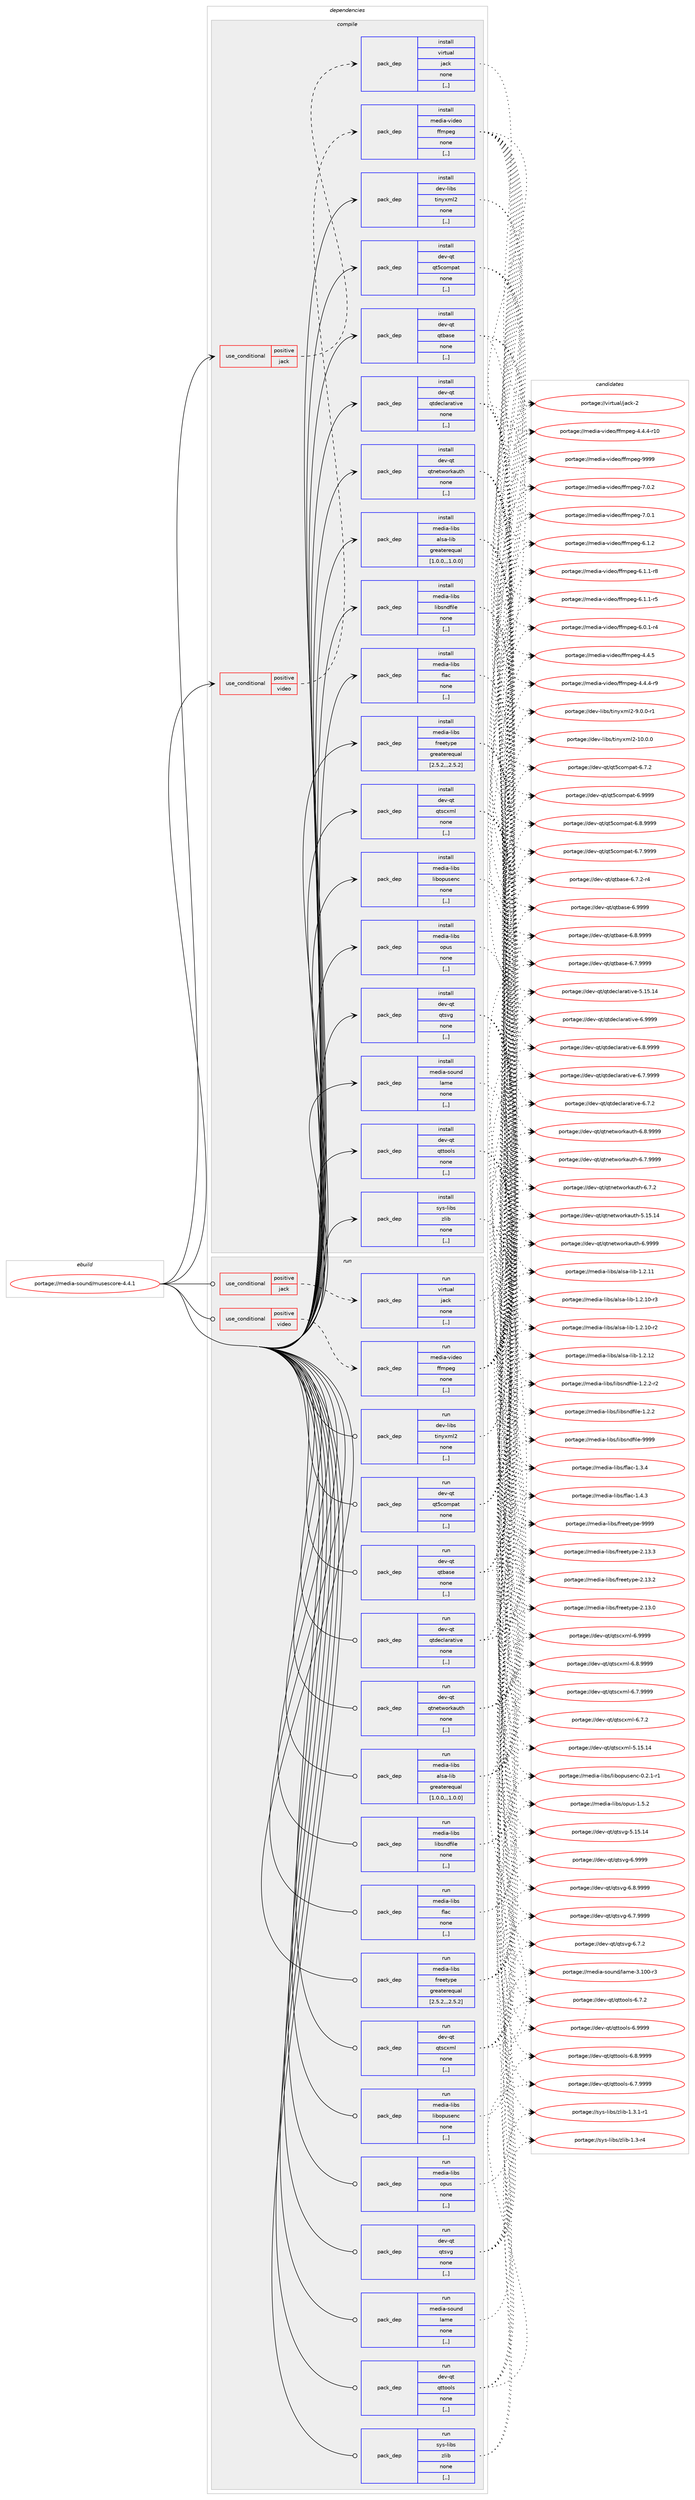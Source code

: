digraph prolog {

# *************
# Graph options
# *************

newrank=true;
concentrate=true;
compound=true;
graph [rankdir=LR,fontname=Helvetica,fontsize=10,ranksep=1.5];#, ranksep=2.5, nodesep=0.2];
edge  [arrowhead=vee];
node  [fontname=Helvetica,fontsize=10];

# **********
# The ebuild
# **********

subgraph cluster_leftcol {
color=gray;
label=<<i>ebuild</i>>;
id [label="portage://media-sound/musescore-4.4.1", color=red, width=4, href="../media-sound/musescore-4.4.1.svg"];
}

# ****************
# The dependencies
# ****************

subgraph cluster_midcol {
color=gray;
label=<<i>dependencies</i>>;
subgraph cluster_compile {
fillcolor="#eeeeee";
style=filled;
label=<<i>compile</i>>;
subgraph cond214345 {
dependency828699 [label=<<TABLE BORDER="0" CELLBORDER="1" CELLSPACING="0" CELLPADDING="4"><TR><TD ROWSPAN="3" CELLPADDING="10">use_conditional</TD></TR><TR><TD>positive</TD></TR><TR><TD>jack</TD></TR></TABLE>>, shape=none, color=red];
subgraph pack608122 {
dependency828700 [label=<<TABLE BORDER="0" CELLBORDER="1" CELLSPACING="0" CELLPADDING="4" WIDTH="220"><TR><TD ROWSPAN="6" CELLPADDING="30">pack_dep</TD></TR><TR><TD WIDTH="110">install</TD></TR><TR><TD>virtual</TD></TR><TR><TD>jack</TD></TR><TR><TD>none</TD></TR><TR><TD>[,,]</TD></TR></TABLE>>, shape=none, color=blue];
}
dependency828699:e -> dependency828700:w [weight=20,style="dashed",arrowhead="vee"];
}
id:e -> dependency828699:w [weight=20,style="solid",arrowhead="vee"];
subgraph cond214346 {
dependency828701 [label=<<TABLE BORDER="0" CELLBORDER="1" CELLSPACING="0" CELLPADDING="4"><TR><TD ROWSPAN="3" CELLPADDING="10">use_conditional</TD></TR><TR><TD>positive</TD></TR><TR><TD>video</TD></TR></TABLE>>, shape=none, color=red];
subgraph pack608123 {
dependency828702 [label=<<TABLE BORDER="0" CELLBORDER="1" CELLSPACING="0" CELLPADDING="4" WIDTH="220"><TR><TD ROWSPAN="6" CELLPADDING="30">pack_dep</TD></TR><TR><TD WIDTH="110">install</TD></TR><TR><TD>media-video</TD></TR><TR><TD>ffmpeg</TD></TR><TR><TD>none</TD></TR><TR><TD>[,,]</TD></TR></TABLE>>, shape=none, color=blue];
}
dependency828701:e -> dependency828702:w [weight=20,style="dashed",arrowhead="vee"];
}
id:e -> dependency828701:w [weight=20,style="solid",arrowhead="vee"];
subgraph pack608124 {
dependency828703 [label=<<TABLE BORDER="0" CELLBORDER="1" CELLSPACING="0" CELLPADDING="4" WIDTH="220"><TR><TD ROWSPAN="6" CELLPADDING="30">pack_dep</TD></TR><TR><TD WIDTH="110">install</TD></TR><TR><TD>dev-libs</TD></TR><TR><TD>tinyxml2</TD></TR><TR><TD>none</TD></TR><TR><TD>[,,]</TD></TR></TABLE>>, shape=none, color=blue];
}
id:e -> dependency828703:w [weight=20,style="solid",arrowhead="vee"];
subgraph pack608125 {
dependency828704 [label=<<TABLE BORDER="0" CELLBORDER="1" CELLSPACING="0" CELLPADDING="4" WIDTH="220"><TR><TD ROWSPAN="6" CELLPADDING="30">pack_dep</TD></TR><TR><TD WIDTH="110">install</TD></TR><TR><TD>dev-qt</TD></TR><TR><TD>qt5compat</TD></TR><TR><TD>none</TD></TR><TR><TD>[,,]</TD></TR></TABLE>>, shape=none, color=blue];
}
id:e -> dependency828704:w [weight=20,style="solid",arrowhead="vee"];
subgraph pack608126 {
dependency828705 [label=<<TABLE BORDER="0" CELLBORDER="1" CELLSPACING="0" CELLPADDING="4" WIDTH="220"><TR><TD ROWSPAN="6" CELLPADDING="30">pack_dep</TD></TR><TR><TD WIDTH="110">install</TD></TR><TR><TD>dev-qt</TD></TR><TR><TD>qtbase</TD></TR><TR><TD>none</TD></TR><TR><TD>[,,]</TD></TR></TABLE>>, shape=none, color=blue];
}
id:e -> dependency828705:w [weight=20,style="solid",arrowhead="vee"];
subgraph pack608127 {
dependency828706 [label=<<TABLE BORDER="0" CELLBORDER="1" CELLSPACING="0" CELLPADDING="4" WIDTH="220"><TR><TD ROWSPAN="6" CELLPADDING="30">pack_dep</TD></TR><TR><TD WIDTH="110">install</TD></TR><TR><TD>dev-qt</TD></TR><TR><TD>qtdeclarative</TD></TR><TR><TD>none</TD></TR><TR><TD>[,,]</TD></TR></TABLE>>, shape=none, color=blue];
}
id:e -> dependency828706:w [weight=20,style="solid",arrowhead="vee"];
subgraph pack608128 {
dependency828707 [label=<<TABLE BORDER="0" CELLBORDER="1" CELLSPACING="0" CELLPADDING="4" WIDTH="220"><TR><TD ROWSPAN="6" CELLPADDING="30">pack_dep</TD></TR><TR><TD WIDTH="110">install</TD></TR><TR><TD>dev-qt</TD></TR><TR><TD>qtnetworkauth</TD></TR><TR><TD>none</TD></TR><TR><TD>[,,]</TD></TR></TABLE>>, shape=none, color=blue];
}
id:e -> dependency828707:w [weight=20,style="solid",arrowhead="vee"];
subgraph pack608129 {
dependency828708 [label=<<TABLE BORDER="0" CELLBORDER="1" CELLSPACING="0" CELLPADDING="4" WIDTH="220"><TR><TD ROWSPAN="6" CELLPADDING="30">pack_dep</TD></TR><TR><TD WIDTH="110">install</TD></TR><TR><TD>dev-qt</TD></TR><TR><TD>qtscxml</TD></TR><TR><TD>none</TD></TR><TR><TD>[,,]</TD></TR></TABLE>>, shape=none, color=blue];
}
id:e -> dependency828708:w [weight=20,style="solid",arrowhead="vee"];
subgraph pack608130 {
dependency828709 [label=<<TABLE BORDER="0" CELLBORDER="1" CELLSPACING="0" CELLPADDING="4" WIDTH="220"><TR><TD ROWSPAN="6" CELLPADDING="30">pack_dep</TD></TR><TR><TD WIDTH="110">install</TD></TR><TR><TD>dev-qt</TD></TR><TR><TD>qtsvg</TD></TR><TR><TD>none</TD></TR><TR><TD>[,,]</TD></TR></TABLE>>, shape=none, color=blue];
}
id:e -> dependency828709:w [weight=20,style="solid",arrowhead="vee"];
subgraph pack608131 {
dependency828710 [label=<<TABLE BORDER="0" CELLBORDER="1" CELLSPACING="0" CELLPADDING="4" WIDTH="220"><TR><TD ROWSPAN="6" CELLPADDING="30">pack_dep</TD></TR><TR><TD WIDTH="110">install</TD></TR><TR><TD>dev-qt</TD></TR><TR><TD>qttools</TD></TR><TR><TD>none</TD></TR><TR><TD>[,,]</TD></TR></TABLE>>, shape=none, color=blue];
}
id:e -> dependency828710:w [weight=20,style="solid",arrowhead="vee"];
subgraph pack608132 {
dependency828711 [label=<<TABLE BORDER="0" CELLBORDER="1" CELLSPACING="0" CELLPADDING="4" WIDTH="220"><TR><TD ROWSPAN="6" CELLPADDING="30">pack_dep</TD></TR><TR><TD WIDTH="110">install</TD></TR><TR><TD>media-libs</TD></TR><TR><TD>alsa-lib</TD></TR><TR><TD>greaterequal</TD></TR><TR><TD>[1.0.0,,,1.0.0]</TD></TR></TABLE>>, shape=none, color=blue];
}
id:e -> dependency828711:w [weight=20,style="solid",arrowhead="vee"];
subgraph pack608133 {
dependency828712 [label=<<TABLE BORDER="0" CELLBORDER="1" CELLSPACING="0" CELLPADDING="4" WIDTH="220"><TR><TD ROWSPAN="6" CELLPADDING="30">pack_dep</TD></TR><TR><TD WIDTH="110">install</TD></TR><TR><TD>media-libs</TD></TR><TR><TD>flac</TD></TR><TR><TD>none</TD></TR><TR><TD>[,,]</TD></TR></TABLE>>, shape=none, color=blue];
}
id:e -> dependency828712:w [weight=20,style="solid",arrowhead="vee"];
subgraph pack608134 {
dependency828713 [label=<<TABLE BORDER="0" CELLBORDER="1" CELLSPACING="0" CELLPADDING="4" WIDTH="220"><TR><TD ROWSPAN="6" CELLPADDING="30">pack_dep</TD></TR><TR><TD WIDTH="110">install</TD></TR><TR><TD>media-libs</TD></TR><TR><TD>freetype</TD></TR><TR><TD>greaterequal</TD></TR><TR><TD>[2.5.2,,,2.5.2]</TD></TR></TABLE>>, shape=none, color=blue];
}
id:e -> dependency828713:w [weight=20,style="solid",arrowhead="vee"];
subgraph pack608135 {
dependency828714 [label=<<TABLE BORDER="0" CELLBORDER="1" CELLSPACING="0" CELLPADDING="4" WIDTH="220"><TR><TD ROWSPAN="6" CELLPADDING="30">pack_dep</TD></TR><TR><TD WIDTH="110">install</TD></TR><TR><TD>media-libs</TD></TR><TR><TD>libopusenc</TD></TR><TR><TD>none</TD></TR><TR><TD>[,,]</TD></TR></TABLE>>, shape=none, color=blue];
}
id:e -> dependency828714:w [weight=20,style="solid",arrowhead="vee"];
subgraph pack608136 {
dependency828715 [label=<<TABLE BORDER="0" CELLBORDER="1" CELLSPACING="0" CELLPADDING="4" WIDTH="220"><TR><TD ROWSPAN="6" CELLPADDING="30">pack_dep</TD></TR><TR><TD WIDTH="110">install</TD></TR><TR><TD>media-libs</TD></TR><TR><TD>libsndfile</TD></TR><TR><TD>none</TD></TR><TR><TD>[,,]</TD></TR></TABLE>>, shape=none, color=blue];
}
id:e -> dependency828715:w [weight=20,style="solid",arrowhead="vee"];
subgraph pack608137 {
dependency828716 [label=<<TABLE BORDER="0" CELLBORDER="1" CELLSPACING="0" CELLPADDING="4" WIDTH="220"><TR><TD ROWSPAN="6" CELLPADDING="30">pack_dep</TD></TR><TR><TD WIDTH="110">install</TD></TR><TR><TD>media-libs</TD></TR><TR><TD>opus</TD></TR><TR><TD>none</TD></TR><TR><TD>[,,]</TD></TR></TABLE>>, shape=none, color=blue];
}
id:e -> dependency828716:w [weight=20,style="solid",arrowhead="vee"];
subgraph pack608138 {
dependency828717 [label=<<TABLE BORDER="0" CELLBORDER="1" CELLSPACING="0" CELLPADDING="4" WIDTH="220"><TR><TD ROWSPAN="6" CELLPADDING="30">pack_dep</TD></TR><TR><TD WIDTH="110">install</TD></TR><TR><TD>media-sound</TD></TR><TR><TD>lame</TD></TR><TR><TD>none</TD></TR><TR><TD>[,,]</TD></TR></TABLE>>, shape=none, color=blue];
}
id:e -> dependency828717:w [weight=20,style="solid",arrowhead="vee"];
subgraph pack608139 {
dependency828718 [label=<<TABLE BORDER="0" CELLBORDER="1" CELLSPACING="0" CELLPADDING="4" WIDTH="220"><TR><TD ROWSPAN="6" CELLPADDING="30">pack_dep</TD></TR><TR><TD WIDTH="110">install</TD></TR><TR><TD>sys-libs</TD></TR><TR><TD>zlib</TD></TR><TR><TD>none</TD></TR><TR><TD>[,,]</TD></TR></TABLE>>, shape=none, color=blue];
}
id:e -> dependency828718:w [weight=20,style="solid",arrowhead="vee"];
}
subgraph cluster_compileandrun {
fillcolor="#eeeeee";
style=filled;
label=<<i>compile and run</i>>;
}
subgraph cluster_run {
fillcolor="#eeeeee";
style=filled;
label=<<i>run</i>>;
subgraph cond214347 {
dependency828719 [label=<<TABLE BORDER="0" CELLBORDER="1" CELLSPACING="0" CELLPADDING="4"><TR><TD ROWSPAN="3" CELLPADDING="10">use_conditional</TD></TR><TR><TD>positive</TD></TR><TR><TD>jack</TD></TR></TABLE>>, shape=none, color=red];
subgraph pack608140 {
dependency828720 [label=<<TABLE BORDER="0" CELLBORDER="1" CELLSPACING="0" CELLPADDING="4" WIDTH="220"><TR><TD ROWSPAN="6" CELLPADDING="30">pack_dep</TD></TR><TR><TD WIDTH="110">run</TD></TR><TR><TD>virtual</TD></TR><TR><TD>jack</TD></TR><TR><TD>none</TD></TR><TR><TD>[,,]</TD></TR></TABLE>>, shape=none, color=blue];
}
dependency828719:e -> dependency828720:w [weight=20,style="dashed",arrowhead="vee"];
}
id:e -> dependency828719:w [weight=20,style="solid",arrowhead="odot"];
subgraph cond214348 {
dependency828721 [label=<<TABLE BORDER="0" CELLBORDER="1" CELLSPACING="0" CELLPADDING="4"><TR><TD ROWSPAN="3" CELLPADDING="10">use_conditional</TD></TR><TR><TD>positive</TD></TR><TR><TD>video</TD></TR></TABLE>>, shape=none, color=red];
subgraph pack608141 {
dependency828722 [label=<<TABLE BORDER="0" CELLBORDER="1" CELLSPACING="0" CELLPADDING="4" WIDTH="220"><TR><TD ROWSPAN="6" CELLPADDING="30">pack_dep</TD></TR><TR><TD WIDTH="110">run</TD></TR><TR><TD>media-video</TD></TR><TR><TD>ffmpeg</TD></TR><TR><TD>none</TD></TR><TR><TD>[,,]</TD></TR></TABLE>>, shape=none, color=blue];
}
dependency828721:e -> dependency828722:w [weight=20,style="dashed",arrowhead="vee"];
}
id:e -> dependency828721:w [weight=20,style="solid",arrowhead="odot"];
subgraph pack608142 {
dependency828723 [label=<<TABLE BORDER="0" CELLBORDER="1" CELLSPACING="0" CELLPADDING="4" WIDTH="220"><TR><TD ROWSPAN="6" CELLPADDING="30">pack_dep</TD></TR><TR><TD WIDTH="110">run</TD></TR><TR><TD>dev-libs</TD></TR><TR><TD>tinyxml2</TD></TR><TR><TD>none</TD></TR><TR><TD>[,,]</TD></TR></TABLE>>, shape=none, color=blue];
}
id:e -> dependency828723:w [weight=20,style="solid",arrowhead="odot"];
subgraph pack608143 {
dependency828724 [label=<<TABLE BORDER="0" CELLBORDER="1" CELLSPACING="0" CELLPADDING="4" WIDTH="220"><TR><TD ROWSPAN="6" CELLPADDING="30">pack_dep</TD></TR><TR><TD WIDTH="110">run</TD></TR><TR><TD>dev-qt</TD></TR><TR><TD>qt5compat</TD></TR><TR><TD>none</TD></TR><TR><TD>[,,]</TD></TR></TABLE>>, shape=none, color=blue];
}
id:e -> dependency828724:w [weight=20,style="solid",arrowhead="odot"];
subgraph pack608144 {
dependency828725 [label=<<TABLE BORDER="0" CELLBORDER="1" CELLSPACING="0" CELLPADDING="4" WIDTH="220"><TR><TD ROWSPAN="6" CELLPADDING="30">pack_dep</TD></TR><TR><TD WIDTH="110">run</TD></TR><TR><TD>dev-qt</TD></TR><TR><TD>qtbase</TD></TR><TR><TD>none</TD></TR><TR><TD>[,,]</TD></TR></TABLE>>, shape=none, color=blue];
}
id:e -> dependency828725:w [weight=20,style="solid",arrowhead="odot"];
subgraph pack608145 {
dependency828726 [label=<<TABLE BORDER="0" CELLBORDER="1" CELLSPACING="0" CELLPADDING="4" WIDTH="220"><TR><TD ROWSPAN="6" CELLPADDING="30">pack_dep</TD></TR><TR><TD WIDTH="110">run</TD></TR><TR><TD>dev-qt</TD></TR><TR><TD>qtdeclarative</TD></TR><TR><TD>none</TD></TR><TR><TD>[,,]</TD></TR></TABLE>>, shape=none, color=blue];
}
id:e -> dependency828726:w [weight=20,style="solid",arrowhead="odot"];
subgraph pack608146 {
dependency828727 [label=<<TABLE BORDER="0" CELLBORDER="1" CELLSPACING="0" CELLPADDING="4" WIDTH="220"><TR><TD ROWSPAN="6" CELLPADDING="30">pack_dep</TD></TR><TR><TD WIDTH="110">run</TD></TR><TR><TD>dev-qt</TD></TR><TR><TD>qtnetworkauth</TD></TR><TR><TD>none</TD></TR><TR><TD>[,,]</TD></TR></TABLE>>, shape=none, color=blue];
}
id:e -> dependency828727:w [weight=20,style="solid",arrowhead="odot"];
subgraph pack608147 {
dependency828728 [label=<<TABLE BORDER="0" CELLBORDER="1" CELLSPACING="0" CELLPADDING="4" WIDTH="220"><TR><TD ROWSPAN="6" CELLPADDING="30">pack_dep</TD></TR><TR><TD WIDTH="110">run</TD></TR><TR><TD>dev-qt</TD></TR><TR><TD>qtscxml</TD></TR><TR><TD>none</TD></TR><TR><TD>[,,]</TD></TR></TABLE>>, shape=none, color=blue];
}
id:e -> dependency828728:w [weight=20,style="solid",arrowhead="odot"];
subgraph pack608148 {
dependency828729 [label=<<TABLE BORDER="0" CELLBORDER="1" CELLSPACING="0" CELLPADDING="4" WIDTH="220"><TR><TD ROWSPAN="6" CELLPADDING="30">pack_dep</TD></TR><TR><TD WIDTH="110">run</TD></TR><TR><TD>dev-qt</TD></TR><TR><TD>qtsvg</TD></TR><TR><TD>none</TD></TR><TR><TD>[,,]</TD></TR></TABLE>>, shape=none, color=blue];
}
id:e -> dependency828729:w [weight=20,style="solid",arrowhead="odot"];
subgraph pack608149 {
dependency828730 [label=<<TABLE BORDER="0" CELLBORDER="1" CELLSPACING="0" CELLPADDING="4" WIDTH="220"><TR><TD ROWSPAN="6" CELLPADDING="30">pack_dep</TD></TR><TR><TD WIDTH="110">run</TD></TR><TR><TD>dev-qt</TD></TR><TR><TD>qttools</TD></TR><TR><TD>none</TD></TR><TR><TD>[,,]</TD></TR></TABLE>>, shape=none, color=blue];
}
id:e -> dependency828730:w [weight=20,style="solid",arrowhead="odot"];
subgraph pack608150 {
dependency828731 [label=<<TABLE BORDER="0" CELLBORDER="1" CELLSPACING="0" CELLPADDING="4" WIDTH="220"><TR><TD ROWSPAN="6" CELLPADDING="30">pack_dep</TD></TR><TR><TD WIDTH="110">run</TD></TR><TR><TD>media-libs</TD></TR><TR><TD>alsa-lib</TD></TR><TR><TD>greaterequal</TD></TR><TR><TD>[1.0.0,,,1.0.0]</TD></TR></TABLE>>, shape=none, color=blue];
}
id:e -> dependency828731:w [weight=20,style="solid",arrowhead="odot"];
subgraph pack608151 {
dependency828732 [label=<<TABLE BORDER="0" CELLBORDER="1" CELLSPACING="0" CELLPADDING="4" WIDTH="220"><TR><TD ROWSPAN="6" CELLPADDING="30">pack_dep</TD></TR><TR><TD WIDTH="110">run</TD></TR><TR><TD>media-libs</TD></TR><TR><TD>flac</TD></TR><TR><TD>none</TD></TR><TR><TD>[,,]</TD></TR></TABLE>>, shape=none, color=blue];
}
id:e -> dependency828732:w [weight=20,style="solid",arrowhead="odot"];
subgraph pack608152 {
dependency828733 [label=<<TABLE BORDER="0" CELLBORDER="1" CELLSPACING="0" CELLPADDING="4" WIDTH="220"><TR><TD ROWSPAN="6" CELLPADDING="30">pack_dep</TD></TR><TR><TD WIDTH="110">run</TD></TR><TR><TD>media-libs</TD></TR><TR><TD>freetype</TD></TR><TR><TD>greaterequal</TD></TR><TR><TD>[2.5.2,,,2.5.2]</TD></TR></TABLE>>, shape=none, color=blue];
}
id:e -> dependency828733:w [weight=20,style="solid",arrowhead="odot"];
subgraph pack608153 {
dependency828734 [label=<<TABLE BORDER="0" CELLBORDER="1" CELLSPACING="0" CELLPADDING="4" WIDTH="220"><TR><TD ROWSPAN="6" CELLPADDING="30">pack_dep</TD></TR><TR><TD WIDTH="110">run</TD></TR><TR><TD>media-libs</TD></TR><TR><TD>libopusenc</TD></TR><TR><TD>none</TD></TR><TR><TD>[,,]</TD></TR></TABLE>>, shape=none, color=blue];
}
id:e -> dependency828734:w [weight=20,style="solid",arrowhead="odot"];
subgraph pack608154 {
dependency828735 [label=<<TABLE BORDER="0" CELLBORDER="1" CELLSPACING="0" CELLPADDING="4" WIDTH="220"><TR><TD ROWSPAN="6" CELLPADDING="30">pack_dep</TD></TR><TR><TD WIDTH="110">run</TD></TR><TR><TD>media-libs</TD></TR><TR><TD>libsndfile</TD></TR><TR><TD>none</TD></TR><TR><TD>[,,]</TD></TR></TABLE>>, shape=none, color=blue];
}
id:e -> dependency828735:w [weight=20,style="solid",arrowhead="odot"];
subgraph pack608155 {
dependency828736 [label=<<TABLE BORDER="0" CELLBORDER="1" CELLSPACING="0" CELLPADDING="4" WIDTH="220"><TR><TD ROWSPAN="6" CELLPADDING="30">pack_dep</TD></TR><TR><TD WIDTH="110">run</TD></TR><TR><TD>media-libs</TD></TR><TR><TD>opus</TD></TR><TR><TD>none</TD></TR><TR><TD>[,,]</TD></TR></TABLE>>, shape=none, color=blue];
}
id:e -> dependency828736:w [weight=20,style="solid",arrowhead="odot"];
subgraph pack608156 {
dependency828737 [label=<<TABLE BORDER="0" CELLBORDER="1" CELLSPACING="0" CELLPADDING="4" WIDTH="220"><TR><TD ROWSPAN="6" CELLPADDING="30">pack_dep</TD></TR><TR><TD WIDTH="110">run</TD></TR><TR><TD>media-sound</TD></TR><TR><TD>lame</TD></TR><TR><TD>none</TD></TR><TR><TD>[,,]</TD></TR></TABLE>>, shape=none, color=blue];
}
id:e -> dependency828737:w [weight=20,style="solid",arrowhead="odot"];
subgraph pack608157 {
dependency828738 [label=<<TABLE BORDER="0" CELLBORDER="1" CELLSPACING="0" CELLPADDING="4" WIDTH="220"><TR><TD ROWSPAN="6" CELLPADDING="30">pack_dep</TD></TR><TR><TD WIDTH="110">run</TD></TR><TR><TD>sys-libs</TD></TR><TR><TD>zlib</TD></TR><TR><TD>none</TD></TR><TR><TD>[,,]</TD></TR></TABLE>>, shape=none, color=blue];
}
id:e -> dependency828738:w [weight=20,style="solid",arrowhead="odot"];
}
}

# **************
# The candidates
# **************

subgraph cluster_choices {
rank=same;
color=gray;
label=<<i>candidates</i>>;

subgraph choice608122 {
color=black;
nodesep=1;
choice118105114116117971084710697991074550 [label="portage://virtual/jack-2", color=red, width=4,href="../virtual/jack-2.svg"];
dependency828700:e -> choice118105114116117971084710697991074550:w [style=dotted,weight="100"];
}
subgraph choice608123 {
color=black;
nodesep=1;
choice1091011001059745118105100101111471021021091121011034557575757 [label="portage://media-video/ffmpeg-9999", color=red, width=4,href="../media-video/ffmpeg-9999.svg"];
choice109101100105974511810510010111147102102109112101103455546484650 [label="portage://media-video/ffmpeg-7.0.2", color=red, width=4,href="../media-video/ffmpeg-7.0.2.svg"];
choice109101100105974511810510010111147102102109112101103455546484649 [label="portage://media-video/ffmpeg-7.0.1", color=red, width=4,href="../media-video/ffmpeg-7.0.1.svg"];
choice109101100105974511810510010111147102102109112101103455446494650 [label="portage://media-video/ffmpeg-6.1.2", color=red, width=4,href="../media-video/ffmpeg-6.1.2.svg"];
choice1091011001059745118105100101111471021021091121011034554464946494511456 [label="portage://media-video/ffmpeg-6.1.1-r8", color=red, width=4,href="../media-video/ffmpeg-6.1.1-r8.svg"];
choice1091011001059745118105100101111471021021091121011034554464946494511453 [label="portage://media-video/ffmpeg-6.1.1-r5", color=red, width=4,href="../media-video/ffmpeg-6.1.1-r5.svg"];
choice1091011001059745118105100101111471021021091121011034554464846494511452 [label="portage://media-video/ffmpeg-6.0.1-r4", color=red, width=4,href="../media-video/ffmpeg-6.0.1-r4.svg"];
choice109101100105974511810510010111147102102109112101103455246524653 [label="portage://media-video/ffmpeg-4.4.5", color=red, width=4,href="../media-video/ffmpeg-4.4.5.svg"];
choice1091011001059745118105100101111471021021091121011034552465246524511457 [label="portage://media-video/ffmpeg-4.4.4-r9", color=red, width=4,href="../media-video/ffmpeg-4.4.4-r9.svg"];
choice109101100105974511810510010111147102102109112101103455246524652451144948 [label="portage://media-video/ffmpeg-4.4.4-r10", color=red, width=4,href="../media-video/ffmpeg-4.4.4-r10.svg"];
dependency828702:e -> choice1091011001059745118105100101111471021021091121011034557575757:w [style=dotted,weight="100"];
dependency828702:e -> choice109101100105974511810510010111147102102109112101103455546484650:w [style=dotted,weight="100"];
dependency828702:e -> choice109101100105974511810510010111147102102109112101103455546484649:w [style=dotted,weight="100"];
dependency828702:e -> choice109101100105974511810510010111147102102109112101103455446494650:w [style=dotted,weight="100"];
dependency828702:e -> choice1091011001059745118105100101111471021021091121011034554464946494511456:w [style=dotted,weight="100"];
dependency828702:e -> choice1091011001059745118105100101111471021021091121011034554464946494511453:w [style=dotted,weight="100"];
dependency828702:e -> choice1091011001059745118105100101111471021021091121011034554464846494511452:w [style=dotted,weight="100"];
dependency828702:e -> choice109101100105974511810510010111147102102109112101103455246524653:w [style=dotted,weight="100"];
dependency828702:e -> choice1091011001059745118105100101111471021021091121011034552465246524511457:w [style=dotted,weight="100"];
dependency828702:e -> choice109101100105974511810510010111147102102109112101103455246524652451144948:w [style=dotted,weight="100"];
}
subgraph choice608124 {
color=black;
nodesep=1;
choice1001011184510810598115471161051101211201091085045494846484648 [label="portage://dev-libs/tinyxml2-10.0.0", color=red, width=4,href="../dev-libs/tinyxml2-10.0.0.svg"];
choice100101118451081059811547116105110121120109108504557464846484511449 [label="portage://dev-libs/tinyxml2-9.0.0-r1", color=red, width=4,href="../dev-libs/tinyxml2-9.0.0-r1.svg"];
dependency828703:e -> choice1001011184510810598115471161051101211201091085045494846484648:w [style=dotted,weight="100"];
dependency828703:e -> choice100101118451081059811547116105110121120109108504557464846484511449:w [style=dotted,weight="100"];
}
subgraph choice608125 {
color=black;
nodesep=1;
choice100101118451131164711311653991111091129711645544657575757 [label="portage://dev-qt/qt5compat-6.9999", color=red, width=4,href="../dev-qt/qt5compat-6.9999.svg"];
choice1001011184511311647113116539911110911297116455446564657575757 [label="portage://dev-qt/qt5compat-6.8.9999", color=red, width=4,href="../dev-qt/qt5compat-6.8.9999.svg"];
choice1001011184511311647113116539911110911297116455446554657575757 [label="portage://dev-qt/qt5compat-6.7.9999", color=red, width=4,href="../dev-qt/qt5compat-6.7.9999.svg"];
choice1001011184511311647113116539911110911297116455446554650 [label="portage://dev-qt/qt5compat-6.7.2", color=red, width=4,href="../dev-qt/qt5compat-6.7.2.svg"];
dependency828704:e -> choice100101118451131164711311653991111091129711645544657575757:w [style=dotted,weight="100"];
dependency828704:e -> choice1001011184511311647113116539911110911297116455446564657575757:w [style=dotted,weight="100"];
dependency828704:e -> choice1001011184511311647113116539911110911297116455446554657575757:w [style=dotted,weight="100"];
dependency828704:e -> choice1001011184511311647113116539911110911297116455446554650:w [style=dotted,weight="100"];
}
subgraph choice608126 {
color=black;
nodesep=1;
choice1001011184511311647113116989711510145544657575757 [label="portage://dev-qt/qtbase-6.9999", color=red, width=4,href="../dev-qt/qtbase-6.9999.svg"];
choice10010111845113116471131169897115101455446564657575757 [label="portage://dev-qt/qtbase-6.8.9999", color=red, width=4,href="../dev-qt/qtbase-6.8.9999.svg"];
choice10010111845113116471131169897115101455446554657575757 [label="portage://dev-qt/qtbase-6.7.9999", color=red, width=4,href="../dev-qt/qtbase-6.7.9999.svg"];
choice100101118451131164711311698971151014554465546504511452 [label="portage://dev-qt/qtbase-6.7.2-r4", color=red, width=4,href="../dev-qt/qtbase-6.7.2-r4.svg"];
dependency828705:e -> choice1001011184511311647113116989711510145544657575757:w [style=dotted,weight="100"];
dependency828705:e -> choice10010111845113116471131169897115101455446564657575757:w [style=dotted,weight="100"];
dependency828705:e -> choice10010111845113116471131169897115101455446554657575757:w [style=dotted,weight="100"];
dependency828705:e -> choice100101118451131164711311698971151014554465546504511452:w [style=dotted,weight="100"];
}
subgraph choice608127 {
color=black;
nodesep=1;
choice100101118451131164711311610010199108971149711610511810145544657575757 [label="portage://dev-qt/qtdeclarative-6.9999", color=red, width=4,href="../dev-qt/qtdeclarative-6.9999.svg"];
choice1001011184511311647113116100101991089711497116105118101455446564657575757 [label="portage://dev-qt/qtdeclarative-6.8.9999", color=red, width=4,href="../dev-qt/qtdeclarative-6.8.9999.svg"];
choice1001011184511311647113116100101991089711497116105118101455446554657575757 [label="portage://dev-qt/qtdeclarative-6.7.9999", color=red, width=4,href="../dev-qt/qtdeclarative-6.7.9999.svg"];
choice1001011184511311647113116100101991089711497116105118101455446554650 [label="portage://dev-qt/qtdeclarative-6.7.2", color=red, width=4,href="../dev-qt/qtdeclarative-6.7.2.svg"];
choice10010111845113116471131161001019910897114971161051181014553464953464952 [label="portage://dev-qt/qtdeclarative-5.15.14", color=red, width=4,href="../dev-qt/qtdeclarative-5.15.14.svg"];
dependency828706:e -> choice100101118451131164711311610010199108971149711610511810145544657575757:w [style=dotted,weight="100"];
dependency828706:e -> choice1001011184511311647113116100101991089711497116105118101455446564657575757:w [style=dotted,weight="100"];
dependency828706:e -> choice1001011184511311647113116100101991089711497116105118101455446554657575757:w [style=dotted,weight="100"];
dependency828706:e -> choice1001011184511311647113116100101991089711497116105118101455446554650:w [style=dotted,weight="100"];
dependency828706:e -> choice10010111845113116471131161001019910897114971161051181014553464953464952:w [style=dotted,weight="100"];
}
subgraph choice608128 {
color=black;
nodesep=1;
choice10010111845113116471131161101011161191111141079711711610445544657575757 [label="portage://dev-qt/qtnetworkauth-6.9999", color=red, width=4,href="../dev-qt/qtnetworkauth-6.9999.svg"];
choice100101118451131164711311611010111611911111410797117116104455446564657575757 [label="portage://dev-qt/qtnetworkauth-6.8.9999", color=red, width=4,href="../dev-qt/qtnetworkauth-6.8.9999.svg"];
choice100101118451131164711311611010111611911111410797117116104455446554657575757 [label="portage://dev-qt/qtnetworkauth-6.7.9999", color=red, width=4,href="../dev-qt/qtnetworkauth-6.7.9999.svg"];
choice100101118451131164711311611010111611911111410797117116104455446554650 [label="portage://dev-qt/qtnetworkauth-6.7.2", color=red, width=4,href="../dev-qt/qtnetworkauth-6.7.2.svg"];
choice1001011184511311647113116110101116119111114107971171161044553464953464952 [label="portage://dev-qt/qtnetworkauth-5.15.14", color=red, width=4,href="../dev-qt/qtnetworkauth-5.15.14.svg"];
dependency828707:e -> choice10010111845113116471131161101011161191111141079711711610445544657575757:w [style=dotted,weight="100"];
dependency828707:e -> choice100101118451131164711311611010111611911111410797117116104455446564657575757:w [style=dotted,weight="100"];
dependency828707:e -> choice100101118451131164711311611010111611911111410797117116104455446554657575757:w [style=dotted,weight="100"];
dependency828707:e -> choice100101118451131164711311611010111611911111410797117116104455446554650:w [style=dotted,weight="100"];
dependency828707:e -> choice1001011184511311647113116110101116119111114107971171161044553464953464952:w [style=dotted,weight="100"];
}
subgraph choice608129 {
color=black;
nodesep=1;
choice10010111845113116471131161159912010910845544657575757 [label="portage://dev-qt/qtscxml-6.9999", color=red, width=4,href="../dev-qt/qtscxml-6.9999.svg"];
choice100101118451131164711311611599120109108455446564657575757 [label="portage://dev-qt/qtscxml-6.8.9999", color=red, width=4,href="../dev-qt/qtscxml-6.8.9999.svg"];
choice100101118451131164711311611599120109108455446554657575757 [label="portage://dev-qt/qtscxml-6.7.9999", color=red, width=4,href="../dev-qt/qtscxml-6.7.9999.svg"];
choice100101118451131164711311611599120109108455446554650 [label="portage://dev-qt/qtscxml-6.7.2", color=red, width=4,href="../dev-qt/qtscxml-6.7.2.svg"];
choice1001011184511311647113116115991201091084553464953464952 [label="portage://dev-qt/qtscxml-5.15.14", color=red, width=4,href="../dev-qt/qtscxml-5.15.14.svg"];
dependency828708:e -> choice10010111845113116471131161159912010910845544657575757:w [style=dotted,weight="100"];
dependency828708:e -> choice100101118451131164711311611599120109108455446564657575757:w [style=dotted,weight="100"];
dependency828708:e -> choice100101118451131164711311611599120109108455446554657575757:w [style=dotted,weight="100"];
dependency828708:e -> choice100101118451131164711311611599120109108455446554650:w [style=dotted,weight="100"];
dependency828708:e -> choice1001011184511311647113116115991201091084553464953464952:w [style=dotted,weight="100"];
}
subgraph choice608130 {
color=black;
nodesep=1;
choice100101118451131164711311611511810345544657575757 [label="portage://dev-qt/qtsvg-6.9999", color=red, width=4,href="../dev-qt/qtsvg-6.9999.svg"];
choice1001011184511311647113116115118103455446564657575757 [label="portage://dev-qt/qtsvg-6.8.9999", color=red, width=4,href="../dev-qt/qtsvg-6.8.9999.svg"];
choice1001011184511311647113116115118103455446554657575757 [label="portage://dev-qt/qtsvg-6.7.9999", color=red, width=4,href="../dev-qt/qtsvg-6.7.9999.svg"];
choice1001011184511311647113116115118103455446554650 [label="portage://dev-qt/qtsvg-6.7.2", color=red, width=4,href="../dev-qt/qtsvg-6.7.2.svg"];
choice10010111845113116471131161151181034553464953464952 [label="portage://dev-qt/qtsvg-5.15.14", color=red, width=4,href="../dev-qt/qtsvg-5.15.14.svg"];
dependency828709:e -> choice100101118451131164711311611511810345544657575757:w [style=dotted,weight="100"];
dependency828709:e -> choice1001011184511311647113116115118103455446564657575757:w [style=dotted,weight="100"];
dependency828709:e -> choice1001011184511311647113116115118103455446554657575757:w [style=dotted,weight="100"];
dependency828709:e -> choice1001011184511311647113116115118103455446554650:w [style=dotted,weight="100"];
dependency828709:e -> choice10010111845113116471131161151181034553464953464952:w [style=dotted,weight="100"];
}
subgraph choice608131 {
color=black;
nodesep=1;
choice100101118451131164711311611611111110811545544657575757 [label="portage://dev-qt/qttools-6.9999", color=red, width=4,href="../dev-qt/qttools-6.9999.svg"];
choice1001011184511311647113116116111111108115455446564657575757 [label="portage://dev-qt/qttools-6.8.9999", color=red, width=4,href="../dev-qt/qttools-6.8.9999.svg"];
choice1001011184511311647113116116111111108115455446554657575757 [label="portage://dev-qt/qttools-6.7.9999", color=red, width=4,href="../dev-qt/qttools-6.7.9999.svg"];
choice1001011184511311647113116116111111108115455446554650 [label="portage://dev-qt/qttools-6.7.2", color=red, width=4,href="../dev-qt/qttools-6.7.2.svg"];
dependency828710:e -> choice100101118451131164711311611611111110811545544657575757:w [style=dotted,weight="100"];
dependency828710:e -> choice1001011184511311647113116116111111108115455446564657575757:w [style=dotted,weight="100"];
dependency828710:e -> choice1001011184511311647113116116111111108115455446554657575757:w [style=dotted,weight="100"];
dependency828710:e -> choice1001011184511311647113116116111111108115455446554650:w [style=dotted,weight="100"];
}
subgraph choice608132 {
color=black;
nodesep=1;
choice109101100105974510810598115479710811597451081059845494650464950 [label="portage://media-libs/alsa-lib-1.2.12", color=red, width=4,href="../media-libs/alsa-lib-1.2.12.svg"];
choice109101100105974510810598115479710811597451081059845494650464949 [label="portage://media-libs/alsa-lib-1.2.11", color=red, width=4,href="../media-libs/alsa-lib-1.2.11.svg"];
choice1091011001059745108105981154797108115974510810598454946504649484511451 [label="portage://media-libs/alsa-lib-1.2.10-r3", color=red, width=4,href="../media-libs/alsa-lib-1.2.10-r3.svg"];
choice1091011001059745108105981154797108115974510810598454946504649484511450 [label="portage://media-libs/alsa-lib-1.2.10-r2", color=red, width=4,href="../media-libs/alsa-lib-1.2.10-r2.svg"];
dependency828711:e -> choice109101100105974510810598115479710811597451081059845494650464950:w [style=dotted,weight="100"];
dependency828711:e -> choice109101100105974510810598115479710811597451081059845494650464949:w [style=dotted,weight="100"];
dependency828711:e -> choice1091011001059745108105981154797108115974510810598454946504649484511451:w [style=dotted,weight="100"];
dependency828711:e -> choice1091011001059745108105981154797108115974510810598454946504649484511450:w [style=dotted,weight="100"];
}
subgraph choice608133 {
color=black;
nodesep=1;
choice109101100105974510810598115471021089799454946524651 [label="portage://media-libs/flac-1.4.3", color=red, width=4,href="../media-libs/flac-1.4.3.svg"];
choice109101100105974510810598115471021089799454946514652 [label="portage://media-libs/flac-1.3.4", color=red, width=4,href="../media-libs/flac-1.3.4.svg"];
dependency828712:e -> choice109101100105974510810598115471021089799454946524651:w [style=dotted,weight="100"];
dependency828712:e -> choice109101100105974510810598115471021089799454946514652:w [style=dotted,weight="100"];
}
subgraph choice608134 {
color=black;
nodesep=1;
choice109101100105974510810598115471021141011011161211121014557575757 [label="portage://media-libs/freetype-9999", color=red, width=4,href="../media-libs/freetype-9999.svg"];
choice1091011001059745108105981154710211410110111612111210145504649514651 [label="portage://media-libs/freetype-2.13.3", color=red, width=4,href="../media-libs/freetype-2.13.3.svg"];
choice1091011001059745108105981154710211410110111612111210145504649514650 [label="portage://media-libs/freetype-2.13.2", color=red, width=4,href="../media-libs/freetype-2.13.2.svg"];
choice1091011001059745108105981154710211410110111612111210145504649514648 [label="portage://media-libs/freetype-2.13.0", color=red, width=4,href="../media-libs/freetype-2.13.0.svg"];
dependency828713:e -> choice109101100105974510810598115471021141011011161211121014557575757:w [style=dotted,weight="100"];
dependency828713:e -> choice1091011001059745108105981154710211410110111612111210145504649514651:w [style=dotted,weight="100"];
dependency828713:e -> choice1091011001059745108105981154710211410110111612111210145504649514650:w [style=dotted,weight="100"];
dependency828713:e -> choice1091011001059745108105981154710211410110111612111210145504649514648:w [style=dotted,weight="100"];
}
subgraph choice608135 {
color=black;
nodesep=1;
choice1091011001059745108105981154710810598111112117115101110994548465046494511449 [label="portage://media-libs/libopusenc-0.2.1-r1", color=red, width=4,href="../media-libs/libopusenc-0.2.1-r1.svg"];
dependency828714:e -> choice1091011001059745108105981154710810598111112117115101110994548465046494511449:w [style=dotted,weight="100"];
}
subgraph choice608136 {
color=black;
nodesep=1;
choice10910110010597451081059811547108105981151101001021051081014557575757 [label="portage://media-libs/libsndfile-9999", color=red, width=4,href="../media-libs/libsndfile-9999.svg"];
choice10910110010597451081059811547108105981151101001021051081014549465046504511450 [label="portage://media-libs/libsndfile-1.2.2-r2", color=red, width=4,href="../media-libs/libsndfile-1.2.2-r2.svg"];
choice1091011001059745108105981154710810598115110100102105108101454946504650 [label="portage://media-libs/libsndfile-1.2.2", color=red, width=4,href="../media-libs/libsndfile-1.2.2.svg"];
dependency828715:e -> choice10910110010597451081059811547108105981151101001021051081014557575757:w [style=dotted,weight="100"];
dependency828715:e -> choice10910110010597451081059811547108105981151101001021051081014549465046504511450:w [style=dotted,weight="100"];
dependency828715:e -> choice1091011001059745108105981154710810598115110100102105108101454946504650:w [style=dotted,weight="100"];
}
subgraph choice608137 {
color=black;
nodesep=1;
choice10910110010597451081059811547111112117115454946534650 [label="portage://media-libs/opus-1.5.2", color=red, width=4,href="../media-libs/opus-1.5.2.svg"];
dependency828716:e -> choice10910110010597451081059811547111112117115454946534650:w [style=dotted,weight="100"];
}
subgraph choice608138 {
color=black;
nodesep=1;
choice109101100105974511511111711010047108971091014551464948484511451 [label="portage://media-sound/lame-3.100-r3", color=red, width=4,href="../media-sound/lame-3.100-r3.svg"];
dependency828717:e -> choice109101100105974511511111711010047108971091014551464948484511451:w [style=dotted,weight="100"];
}
subgraph choice608139 {
color=black;
nodesep=1;
choice115121115451081059811547122108105984549465146494511449 [label="portage://sys-libs/zlib-1.3.1-r1", color=red, width=4,href="../sys-libs/zlib-1.3.1-r1.svg"];
choice11512111545108105981154712210810598454946514511452 [label="portage://sys-libs/zlib-1.3-r4", color=red, width=4,href="../sys-libs/zlib-1.3-r4.svg"];
dependency828718:e -> choice115121115451081059811547122108105984549465146494511449:w [style=dotted,weight="100"];
dependency828718:e -> choice11512111545108105981154712210810598454946514511452:w [style=dotted,weight="100"];
}
subgraph choice608140 {
color=black;
nodesep=1;
choice118105114116117971084710697991074550 [label="portage://virtual/jack-2", color=red, width=4,href="../virtual/jack-2.svg"];
dependency828720:e -> choice118105114116117971084710697991074550:w [style=dotted,weight="100"];
}
subgraph choice608141 {
color=black;
nodesep=1;
choice1091011001059745118105100101111471021021091121011034557575757 [label="portage://media-video/ffmpeg-9999", color=red, width=4,href="../media-video/ffmpeg-9999.svg"];
choice109101100105974511810510010111147102102109112101103455546484650 [label="portage://media-video/ffmpeg-7.0.2", color=red, width=4,href="../media-video/ffmpeg-7.0.2.svg"];
choice109101100105974511810510010111147102102109112101103455546484649 [label="portage://media-video/ffmpeg-7.0.1", color=red, width=4,href="../media-video/ffmpeg-7.0.1.svg"];
choice109101100105974511810510010111147102102109112101103455446494650 [label="portage://media-video/ffmpeg-6.1.2", color=red, width=4,href="../media-video/ffmpeg-6.1.2.svg"];
choice1091011001059745118105100101111471021021091121011034554464946494511456 [label="portage://media-video/ffmpeg-6.1.1-r8", color=red, width=4,href="../media-video/ffmpeg-6.1.1-r8.svg"];
choice1091011001059745118105100101111471021021091121011034554464946494511453 [label="portage://media-video/ffmpeg-6.1.1-r5", color=red, width=4,href="../media-video/ffmpeg-6.1.1-r5.svg"];
choice1091011001059745118105100101111471021021091121011034554464846494511452 [label="portage://media-video/ffmpeg-6.0.1-r4", color=red, width=4,href="../media-video/ffmpeg-6.0.1-r4.svg"];
choice109101100105974511810510010111147102102109112101103455246524653 [label="portage://media-video/ffmpeg-4.4.5", color=red, width=4,href="../media-video/ffmpeg-4.4.5.svg"];
choice1091011001059745118105100101111471021021091121011034552465246524511457 [label="portage://media-video/ffmpeg-4.4.4-r9", color=red, width=4,href="../media-video/ffmpeg-4.4.4-r9.svg"];
choice109101100105974511810510010111147102102109112101103455246524652451144948 [label="portage://media-video/ffmpeg-4.4.4-r10", color=red, width=4,href="../media-video/ffmpeg-4.4.4-r10.svg"];
dependency828722:e -> choice1091011001059745118105100101111471021021091121011034557575757:w [style=dotted,weight="100"];
dependency828722:e -> choice109101100105974511810510010111147102102109112101103455546484650:w [style=dotted,weight="100"];
dependency828722:e -> choice109101100105974511810510010111147102102109112101103455546484649:w [style=dotted,weight="100"];
dependency828722:e -> choice109101100105974511810510010111147102102109112101103455446494650:w [style=dotted,weight="100"];
dependency828722:e -> choice1091011001059745118105100101111471021021091121011034554464946494511456:w [style=dotted,weight="100"];
dependency828722:e -> choice1091011001059745118105100101111471021021091121011034554464946494511453:w [style=dotted,weight="100"];
dependency828722:e -> choice1091011001059745118105100101111471021021091121011034554464846494511452:w [style=dotted,weight="100"];
dependency828722:e -> choice109101100105974511810510010111147102102109112101103455246524653:w [style=dotted,weight="100"];
dependency828722:e -> choice1091011001059745118105100101111471021021091121011034552465246524511457:w [style=dotted,weight="100"];
dependency828722:e -> choice109101100105974511810510010111147102102109112101103455246524652451144948:w [style=dotted,weight="100"];
}
subgraph choice608142 {
color=black;
nodesep=1;
choice1001011184510810598115471161051101211201091085045494846484648 [label="portage://dev-libs/tinyxml2-10.0.0", color=red, width=4,href="../dev-libs/tinyxml2-10.0.0.svg"];
choice100101118451081059811547116105110121120109108504557464846484511449 [label="portage://dev-libs/tinyxml2-9.0.0-r1", color=red, width=4,href="../dev-libs/tinyxml2-9.0.0-r1.svg"];
dependency828723:e -> choice1001011184510810598115471161051101211201091085045494846484648:w [style=dotted,weight="100"];
dependency828723:e -> choice100101118451081059811547116105110121120109108504557464846484511449:w [style=dotted,weight="100"];
}
subgraph choice608143 {
color=black;
nodesep=1;
choice100101118451131164711311653991111091129711645544657575757 [label="portage://dev-qt/qt5compat-6.9999", color=red, width=4,href="../dev-qt/qt5compat-6.9999.svg"];
choice1001011184511311647113116539911110911297116455446564657575757 [label="portage://dev-qt/qt5compat-6.8.9999", color=red, width=4,href="../dev-qt/qt5compat-6.8.9999.svg"];
choice1001011184511311647113116539911110911297116455446554657575757 [label="portage://dev-qt/qt5compat-6.7.9999", color=red, width=4,href="../dev-qt/qt5compat-6.7.9999.svg"];
choice1001011184511311647113116539911110911297116455446554650 [label="portage://dev-qt/qt5compat-6.7.2", color=red, width=4,href="../dev-qt/qt5compat-6.7.2.svg"];
dependency828724:e -> choice100101118451131164711311653991111091129711645544657575757:w [style=dotted,weight="100"];
dependency828724:e -> choice1001011184511311647113116539911110911297116455446564657575757:w [style=dotted,weight="100"];
dependency828724:e -> choice1001011184511311647113116539911110911297116455446554657575757:w [style=dotted,weight="100"];
dependency828724:e -> choice1001011184511311647113116539911110911297116455446554650:w [style=dotted,weight="100"];
}
subgraph choice608144 {
color=black;
nodesep=1;
choice1001011184511311647113116989711510145544657575757 [label="portage://dev-qt/qtbase-6.9999", color=red, width=4,href="../dev-qt/qtbase-6.9999.svg"];
choice10010111845113116471131169897115101455446564657575757 [label="portage://dev-qt/qtbase-6.8.9999", color=red, width=4,href="../dev-qt/qtbase-6.8.9999.svg"];
choice10010111845113116471131169897115101455446554657575757 [label="portage://dev-qt/qtbase-6.7.9999", color=red, width=4,href="../dev-qt/qtbase-6.7.9999.svg"];
choice100101118451131164711311698971151014554465546504511452 [label="portage://dev-qt/qtbase-6.7.2-r4", color=red, width=4,href="../dev-qt/qtbase-6.7.2-r4.svg"];
dependency828725:e -> choice1001011184511311647113116989711510145544657575757:w [style=dotted,weight="100"];
dependency828725:e -> choice10010111845113116471131169897115101455446564657575757:w [style=dotted,weight="100"];
dependency828725:e -> choice10010111845113116471131169897115101455446554657575757:w [style=dotted,weight="100"];
dependency828725:e -> choice100101118451131164711311698971151014554465546504511452:w [style=dotted,weight="100"];
}
subgraph choice608145 {
color=black;
nodesep=1;
choice100101118451131164711311610010199108971149711610511810145544657575757 [label="portage://dev-qt/qtdeclarative-6.9999", color=red, width=4,href="../dev-qt/qtdeclarative-6.9999.svg"];
choice1001011184511311647113116100101991089711497116105118101455446564657575757 [label="portage://dev-qt/qtdeclarative-6.8.9999", color=red, width=4,href="../dev-qt/qtdeclarative-6.8.9999.svg"];
choice1001011184511311647113116100101991089711497116105118101455446554657575757 [label="portage://dev-qt/qtdeclarative-6.7.9999", color=red, width=4,href="../dev-qt/qtdeclarative-6.7.9999.svg"];
choice1001011184511311647113116100101991089711497116105118101455446554650 [label="portage://dev-qt/qtdeclarative-6.7.2", color=red, width=4,href="../dev-qt/qtdeclarative-6.7.2.svg"];
choice10010111845113116471131161001019910897114971161051181014553464953464952 [label="portage://dev-qt/qtdeclarative-5.15.14", color=red, width=4,href="../dev-qt/qtdeclarative-5.15.14.svg"];
dependency828726:e -> choice100101118451131164711311610010199108971149711610511810145544657575757:w [style=dotted,weight="100"];
dependency828726:e -> choice1001011184511311647113116100101991089711497116105118101455446564657575757:w [style=dotted,weight="100"];
dependency828726:e -> choice1001011184511311647113116100101991089711497116105118101455446554657575757:w [style=dotted,weight="100"];
dependency828726:e -> choice1001011184511311647113116100101991089711497116105118101455446554650:w [style=dotted,weight="100"];
dependency828726:e -> choice10010111845113116471131161001019910897114971161051181014553464953464952:w [style=dotted,weight="100"];
}
subgraph choice608146 {
color=black;
nodesep=1;
choice10010111845113116471131161101011161191111141079711711610445544657575757 [label="portage://dev-qt/qtnetworkauth-6.9999", color=red, width=4,href="../dev-qt/qtnetworkauth-6.9999.svg"];
choice100101118451131164711311611010111611911111410797117116104455446564657575757 [label="portage://dev-qt/qtnetworkauth-6.8.9999", color=red, width=4,href="../dev-qt/qtnetworkauth-6.8.9999.svg"];
choice100101118451131164711311611010111611911111410797117116104455446554657575757 [label="portage://dev-qt/qtnetworkauth-6.7.9999", color=red, width=4,href="../dev-qt/qtnetworkauth-6.7.9999.svg"];
choice100101118451131164711311611010111611911111410797117116104455446554650 [label="portage://dev-qt/qtnetworkauth-6.7.2", color=red, width=4,href="../dev-qt/qtnetworkauth-6.7.2.svg"];
choice1001011184511311647113116110101116119111114107971171161044553464953464952 [label="portage://dev-qt/qtnetworkauth-5.15.14", color=red, width=4,href="../dev-qt/qtnetworkauth-5.15.14.svg"];
dependency828727:e -> choice10010111845113116471131161101011161191111141079711711610445544657575757:w [style=dotted,weight="100"];
dependency828727:e -> choice100101118451131164711311611010111611911111410797117116104455446564657575757:w [style=dotted,weight="100"];
dependency828727:e -> choice100101118451131164711311611010111611911111410797117116104455446554657575757:w [style=dotted,weight="100"];
dependency828727:e -> choice100101118451131164711311611010111611911111410797117116104455446554650:w [style=dotted,weight="100"];
dependency828727:e -> choice1001011184511311647113116110101116119111114107971171161044553464953464952:w [style=dotted,weight="100"];
}
subgraph choice608147 {
color=black;
nodesep=1;
choice10010111845113116471131161159912010910845544657575757 [label="portage://dev-qt/qtscxml-6.9999", color=red, width=4,href="../dev-qt/qtscxml-6.9999.svg"];
choice100101118451131164711311611599120109108455446564657575757 [label="portage://dev-qt/qtscxml-6.8.9999", color=red, width=4,href="../dev-qt/qtscxml-6.8.9999.svg"];
choice100101118451131164711311611599120109108455446554657575757 [label="portage://dev-qt/qtscxml-6.7.9999", color=red, width=4,href="../dev-qt/qtscxml-6.7.9999.svg"];
choice100101118451131164711311611599120109108455446554650 [label="portage://dev-qt/qtscxml-6.7.2", color=red, width=4,href="../dev-qt/qtscxml-6.7.2.svg"];
choice1001011184511311647113116115991201091084553464953464952 [label="portage://dev-qt/qtscxml-5.15.14", color=red, width=4,href="../dev-qt/qtscxml-5.15.14.svg"];
dependency828728:e -> choice10010111845113116471131161159912010910845544657575757:w [style=dotted,weight="100"];
dependency828728:e -> choice100101118451131164711311611599120109108455446564657575757:w [style=dotted,weight="100"];
dependency828728:e -> choice100101118451131164711311611599120109108455446554657575757:w [style=dotted,weight="100"];
dependency828728:e -> choice100101118451131164711311611599120109108455446554650:w [style=dotted,weight="100"];
dependency828728:e -> choice1001011184511311647113116115991201091084553464953464952:w [style=dotted,weight="100"];
}
subgraph choice608148 {
color=black;
nodesep=1;
choice100101118451131164711311611511810345544657575757 [label="portage://dev-qt/qtsvg-6.9999", color=red, width=4,href="../dev-qt/qtsvg-6.9999.svg"];
choice1001011184511311647113116115118103455446564657575757 [label="portage://dev-qt/qtsvg-6.8.9999", color=red, width=4,href="../dev-qt/qtsvg-6.8.9999.svg"];
choice1001011184511311647113116115118103455446554657575757 [label="portage://dev-qt/qtsvg-6.7.9999", color=red, width=4,href="../dev-qt/qtsvg-6.7.9999.svg"];
choice1001011184511311647113116115118103455446554650 [label="portage://dev-qt/qtsvg-6.7.2", color=red, width=4,href="../dev-qt/qtsvg-6.7.2.svg"];
choice10010111845113116471131161151181034553464953464952 [label="portage://dev-qt/qtsvg-5.15.14", color=red, width=4,href="../dev-qt/qtsvg-5.15.14.svg"];
dependency828729:e -> choice100101118451131164711311611511810345544657575757:w [style=dotted,weight="100"];
dependency828729:e -> choice1001011184511311647113116115118103455446564657575757:w [style=dotted,weight="100"];
dependency828729:e -> choice1001011184511311647113116115118103455446554657575757:w [style=dotted,weight="100"];
dependency828729:e -> choice1001011184511311647113116115118103455446554650:w [style=dotted,weight="100"];
dependency828729:e -> choice10010111845113116471131161151181034553464953464952:w [style=dotted,weight="100"];
}
subgraph choice608149 {
color=black;
nodesep=1;
choice100101118451131164711311611611111110811545544657575757 [label="portage://dev-qt/qttools-6.9999", color=red, width=4,href="../dev-qt/qttools-6.9999.svg"];
choice1001011184511311647113116116111111108115455446564657575757 [label="portage://dev-qt/qttools-6.8.9999", color=red, width=4,href="../dev-qt/qttools-6.8.9999.svg"];
choice1001011184511311647113116116111111108115455446554657575757 [label="portage://dev-qt/qttools-6.7.9999", color=red, width=4,href="../dev-qt/qttools-6.7.9999.svg"];
choice1001011184511311647113116116111111108115455446554650 [label="portage://dev-qt/qttools-6.7.2", color=red, width=4,href="../dev-qt/qttools-6.7.2.svg"];
dependency828730:e -> choice100101118451131164711311611611111110811545544657575757:w [style=dotted,weight="100"];
dependency828730:e -> choice1001011184511311647113116116111111108115455446564657575757:w [style=dotted,weight="100"];
dependency828730:e -> choice1001011184511311647113116116111111108115455446554657575757:w [style=dotted,weight="100"];
dependency828730:e -> choice1001011184511311647113116116111111108115455446554650:w [style=dotted,weight="100"];
}
subgraph choice608150 {
color=black;
nodesep=1;
choice109101100105974510810598115479710811597451081059845494650464950 [label="portage://media-libs/alsa-lib-1.2.12", color=red, width=4,href="../media-libs/alsa-lib-1.2.12.svg"];
choice109101100105974510810598115479710811597451081059845494650464949 [label="portage://media-libs/alsa-lib-1.2.11", color=red, width=4,href="../media-libs/alsa-lib-1.2.11.svg"];
choice1091011001059745108105981154797108115974510810598454946504649484511451 [label="portage://media-libs/alsa-lib-1.2.10-r3", color=red, width=4,href="../media-libs/alsa-lib-1.2.10-r3.svg"];
choice1091011001059745108105981154797108115974510810598454946504649484511450 [label="portage://media-libs/alsa-lib-1.2.10-r2", color=red, width=4,href="../media-libs/alsa-lib-1.2.10-r2.svg"];
dependency828731:e -> choice109101100105974510810598115479710811597451081059845494650464950:w [style=dotted,weight="100"];
dependency828731:e -> choice109101100105974510810598115479710811597451081059845494650464949:w [style=dotted,weight="100"];
dependency828731:e -> choice1091011001059745108105981154797108115974510810598454946504649484511451:w [style=dotted,weight="100"];
dependency828731:e -> choice1091011001059745108105981154797108115974510810598454946504649484511450:w [style=dotted,weight="100"];
}
subgraph choice608151 {
color=black;
nodesep=1;
choice109101100105974510810598115471021089799454946524651 [label="portage://media-libs/flac-1.4.3", color=red, width=4,href="../media-libs/flac-1.4.3.svg"];
choice109101100105974510810598115471021089799454946514652 [label="portage://media-libs/flac-1.3.4", color=red, width=4,href="../media-libs/flac-1.3.4.svg"];
dependency828732:e -> choice109101100105974510810598115471021089799454946524651:w [style=dotted,weight="100"];
dependency828732:e -> choice109101100105974510810598115471021089799454946514652:w [style=dotted,weight="100"];
}
subgraph choice608152 {
color=black;
nodesep=1;
choice109101100105974510810598115471021141011011161211121014557575757 [label="portage://media-libs/freetype-9999", color=red, width=4,href="../media-libs/freetype-9999.svg"];
choice1091011001059745108105981154710211410110111612111210145504649514651 [label="portage://media-libs/freetype-2.13.3", color=red, width=4,href="../media-libs/freetype-2.13.3.svg"];
choice1091011001059745108105981154710211410110111612111210145504649514650 [label="portage://media-libs/freetype-2.13.2", color=red, width=4,href="../media-libs/freetype-2.13.2.svg"];
choice1091011001059745108105981154710211410110111612111210145504649514648 [label="portage://media-libs/freetype-2.13.0", color=red, width=4,href="../media-libs/freetype-2.13.0.svg"];
dependency828733:e -> choice109101100105974510810598115471021141011011161211121014557575757:w [style=dotted,weight="100"];
dependency828733:e -> choice1091011001059745108105981154710211410110111612111210145504649514651:w [style=dotted,weight="100"];
dependency828733:e -> choice1091011001059745108105981154710211410110111612111210145504649514650:w [style=dotted,weight="100"];
dependency828733:e -> choice1091011001059745108105981154710211410110111612111210145504649514648:w [style=dotted,weight="100"];
}
subgraph choice608153 {
color=black;
nodesep=1;
choice1091011001059745108105981154710810598111112117115101110994548465046494511449 [label="portage://media-libs/libopusenc-0.2.1-r1", color=red, width=4,href="../media-libs/libopusenc-0.2.1-r1.svg"];
dependency828734:e -> choice1091011001059745108105981154710810598111112117115101110994548465046494511449:w [style=dotted,weight="100"];
}
subgraph choice608154 {
color=black;
nodesep=1;
choice10910110010597451081059811547108105981151101001021051081014557575757 [label="portage://media-libs/libsndfile-9999", color=red, width=4,href="../media-libs/libsndfile-9999.svg"];
choice10910110010597451081059811547108105981151101001021051081014549465046504511450 [label="portage://media-libs/libsndfile-1.2.2-r2", color=red, width=4,href="../media-libs/libsndfile-1.2.2-r2.svg"];
choice1091011001059745108105981154710810598115110100102105108101454946504650 [label="portage://media-libs/libsndfile-1.2.2", color=red, width=4,href="../media-libs/libsndfile-1.2.2.svg"];
dependency828735:e -> choice10910110010597451081059811547108105981151101001021051081014557575757:w [style=dotted,weight="100"];
dependency828735:e -> choice10910110010597451081059811547108105981151101001021051081014549465046504511450:w [style=dotted,weight="100"];
dependency828735:e -> choice1091011001059745108105981154710810598115110100102105108101454946504650:w [style=dotted,weight="100"];
}
subgraph choice608155 {
color=black;
nodesep=1;
choice10910110010597451081059811547111112117115454946534650 [label="portage://media-libs/opus-1.5.2", color=red, width=4,href="../media-libs/opus-1.5.2.svg"];
dependency828736:e -> choice10910110010597451081059811547111112117115454946534650:w [style=dotted,weight="100"];
}
subgraph choice608156 {
color=black;
nodesep=1;
choice109101100105974511511111711010047108971091014551464948484511451 [label="portage://media-sound/lame-3.100-r3", color=red, width=4,href="../media-sound/lame-3.100-r3.svg"];
dependency828737:e -> choice109101100105974511511111711010047108971091014551464948484511451:w [style=dotted,weight="100"];
}
subgraph choice608157 {
color=black;
nodesep=1;
choice115121115451081059811547122108105984549465146494511449 [label="portage://sys-libs/zlib-1.3.1-r1", color=red, width=4,href="../sys-libs/zlib-1.3.1-r1.svg"];
choice11512111545108105981154712210810598454946514511452 [label="portage://sys-libs/zlib-1.3-r4", color=red, width=4,href="../sys-libs/zlib-1.3-r4.svg"];
dependency828738:e -> choice115121115451081059811547122108105984549465146494511449:w [style=dotted,weight="100"];
dependency828738:e -> choice11512111545108105981154712210810598454946514511452:w [style=dotted,weight="100"];
}
}

}
